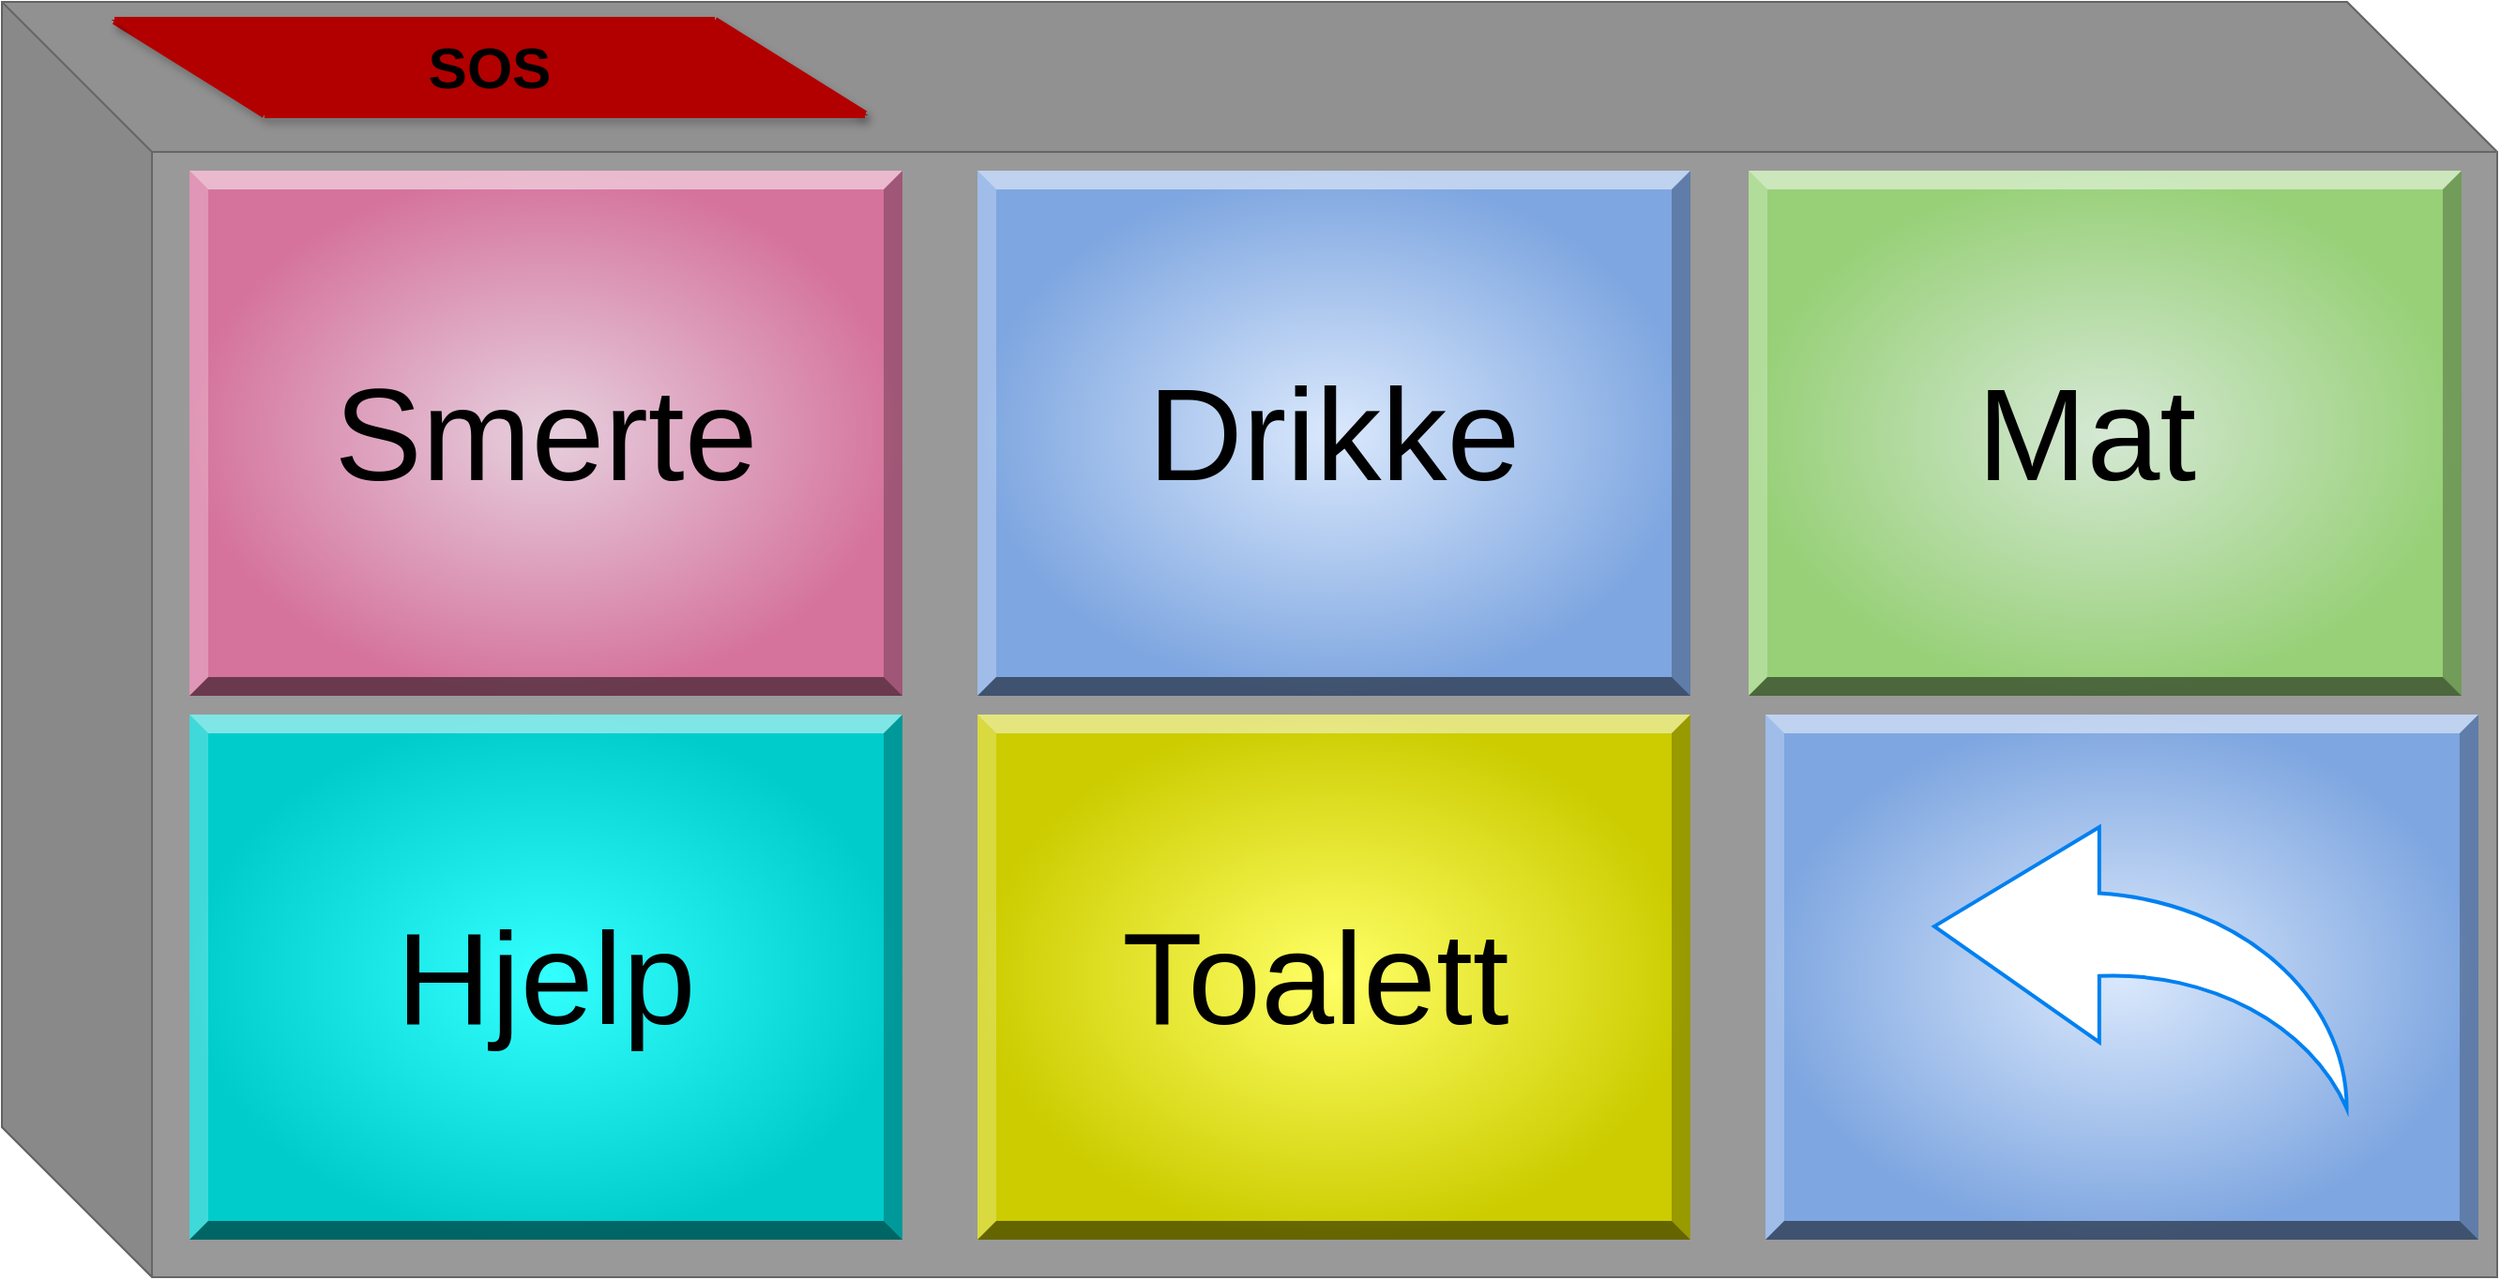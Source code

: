 <mxfile version="23.1.5" type="device">
  <diagram name="Page-1" id="ElxC92-o7pgc_58mzh76">
    <mxGraphModel dx="951" dy="1686" grid="1" gridSize="10" guides="1" tooltips="1" connect="1" arrows="1" fold="1" page="1" pageScale="1" pageWidth="827" pageHeight="1169" math="0" shadow="0">
      <root>
        <mxCell id="0" />
        <mxCell id="1" parent="0" />
        <mxCell id="oD3MLmVL2_50AxEymahu-4" value="" style="shape=cube;whiteSpace=wrap;html=1;boundedLbl=1;backgroundOutline=1;darkOpacity=0.05;darkOpacity2=0.1;direction=east;size=80;fillColor=#999999;strokeColor=#666666;fontColor=#333333;" vertex="1" parent="1">
          <mxGeometry x="120" y="280" width="1330" height="680" as="geometry" />
        </mxCell>
        <mxCell id="oD3MLmVL2_50AxEymahu-10" value="" style="endArrow=none;html=1;rounded=0;strokeWidth=4;shadow=1;fillColor=#e51400;strokeColor=#B20000;" edge="1" parent="1">
          <mxGeometry width="50" height="50" relative="1" as="geometry">
            <mxPoint x="180" y="290" as="sourcePoint" />
            <mxPoint x="260" y="340" as="targetPoint" />
          </mxGeometry>
        </mxCell>
        <mxCell id="oD3MLmVL2_50AxEymahu-11" value="" style="endArrow=none;html=1;rounded=0;strokeWidth=4;shadow=1;fillColor=#e51400;strokeColor=#B20000;" edge="1" parent="1">
          <mxGeometry width="50" height="50" relative="1" as="geometry">
            <mxPoint x="500" y="290" as="sourcePoint" />
            <mxPoint x="580" y="340" as="targetPoint" />
          </mxGeometry>
        </mxCell>
        <mxCell id="oD3MLmVL2_50AxEymahu-12" value="" style="endArrow=none;html=1;rounded=0;strokeWidth=4;shadow=1;fillColor=#e51400;strokeColor=#B20000;" edge="1" parent="1">
          <mxGeometry width="50" height="50" relative="1" as="geometry">
            <mxPoint x="260" y="340" as="sourcePoint" />
            <mxPoint x="580" y="340" as="targetPoint" />
          </mxGeometry>
        </mxCell>
        <mxCell id="oD3MLmVL2_50AxEymahu-13" value="" style="endArrow=none;html=1;rounded=0;strokeWidth=4;shadow=1;fillColor=#e51400;strokeColor=#B20000;" edge="1" parent="1">
          <mxGeometry width="50" height="50" relative="1" as="geometry">
            <mxPoint x="180" y="290" as="sourcePoint" />
            <mxPoint x="500" y="290" as="targetPoint" />
          </mxGeometry>
        </mxCell>
        <mxCell id="oD3MLmVL2_50AxEymahu-16" value="&lt;h1&gt;&lt;font color=&quot;#000000&quot; style=&quot;font-size: 31px;&quot;&gt;SOS&lt;/font&gt;&lt;/h1&gt;" style="text;html=1;align=center;verticalAlign=middle;whiteSpace=wrap;rounded=0;fillColor=#B20000;fontColor=#ffffff;strokeColor=#B20000;gradientColor=none;" vertex="1" parent="1">
          <mxGeometry x="260" y="290" width="240" height="50" as="geometry" />
        </mxCell>
        <mxCell id="oD3MLmVL2_50AxEymahu-18" value="" style="verticalLabelPosition=bottom;verticalAlign=top;html=1;shape=mxgraph.basic.orthogonal_triangle;strokeColor=#B20000;fillColor=#B20000;" vertex="1" parent="1">
          <mxGeometry x="500" y="290" width="80" height="50" as="geometry" />
        </mxCell>
        <mxCell id="oD3MLmVL2_50AxEymahu-20" value="" style="verticalLabelPosition=bottom;verticalAlign=top;html=1;shape=mxgraph.basic.orthogonal_triangle;strokeColor=#B20000;fillColor=#B20000;direction=west;" vertex="1" parent="1">
          <mxGeometry x="180" y="290" width="80" height="50" as="geometry" />
        </mxCell>
        <mxCell id="oD3MLmVL2_50AxEymahu-21" value="&lt;font style=&quot;font-size: 70px;&quot;&gt;Smerte&lt;/font&gt;" style="labelPosition=center;verticalLabelPosition=middle;align=center;html=1;shape=mxgraph.basic.shaded_button;dx=10;fillColor=#e6d0de;strokeColor=#996185;whiteSpace=wrap;gradientColor=#d5739d;gradientDirection=radial;" vertex="1" parent="1">
          <mxGeometry x="220" y="370" width="380" height="280" as="geometry" />
        </mxCell>
        <mxCell id="oD3MLmVL2_50AxEymahu-26" value="&lt;font style=&quot;font-size: 70px;&quot;&gt;Hjelp&lt;/font&gt;" style="labelPosition=center;verticalLabelPosition=middle;align=center;html=1;shape=mxgraph.basic.shaded_button;dx=10;fillColor=#33FFFF;strokeColor=#6c8ebf;whiteSpace=wrap;gradientColor=#00CCCC;gradientDirection=radial;" vertex="1" parent="1">
          <mxGeometry x="220" y="660" width="380" height="280" as="geometry" />
        </mxCell>
        <mxCell id="oD3MLmVL2_50AxEymahu-27" value="&lt;font style=&quot;font-size: 70px;&quot;&gt;Drikke&lt;/font&gt;" style="labelPosition=center;verticalLabelPosition=middle;align=center;html=1;shape=mxgraph.basic.shaded_button;dx=10;fillColor=#dae8fc;strokeColor=#6c8ebf;whiteSpace=wrap;gradientColor=#7ea6e0;gradientDirection=radial;" vertex="1" parent="1">
          <mxGeometry x="640" y="370" width="380" height="280" as="geometry" />
        </mxCell>
        <mxCell id="oD3MLmVL2_50AxEymahu-28" value="&lt;font style=&quot;font-size: 70px;&quot;&gt;Mat&amp;nbsp;&lt;/font&gt;" style="labelPosition=center;verticalLabelPosition=middle;align=center;html=1;shape=mxgraph.basic.shaded_button;dx=10;fillColor=#d5e8d4;strokeColor=#82b366;whiteSpace=wrap;gradientColor=#97d077;gradientDirection=radial;" vertex="1" parent="1">
          <mxGeometry x="1051" y="370" width="380" height="280" as="geometry" />
        </mxCell>
        <mxCell id="oD3MLmVL2_50AxEymahu-29" value="" style="labelPosition=center;verticalLabelPosition=middle;align=center;html=1;shape=mxgraph.basic.shaded_button;dx=10;fillColor=#dae8fc;strokeColor=#6c8ebf;whiteSpace=wrap;gradientColor=#7ea6e0;gradientDirection=radial;" vertex="1" parent="1">
          <mxGeometry x="1060" y="660" width="380" height="280" as="geometry" />
        </mxCell>
        <mxCell id="oD3MLmVL2_50AxEymahu-30" value="&lt;font style=&quot;font-size: 70px;&quot;&gt;Toalett&amp;nbsp;&lt;/font&gt;" style="labelPosition=center;verticalLabelPosition=middle;align=center;html=1;shape=mxgraph.basic.shaded_button;dx=10;fillColor=#FFFF66;strokeColor=#6c8ebf;whiteSpace=wrap;gradientColor=#CCCC00;gradientDirection=radial;" vertex="1" parent="1">
          <mxGeometry x="640" y="660" width="380" height="280" as="geometry" />
        </mxCell>
        <mxCell id="oD3MLmVL2_50AxEymahu-31" value="" style="html=1;verticalLabelPosition=bottom;align=center;labelBackgroundColor=#ffffff;verticalAlign=top;strokeWidth=2;strokeColor=#0080F0;shadow=0;dashed=0;shape=mxgraph.ios7.icons.back;" vertex="1" parent="1">
          <mxGeometry x="1150" y="720" width="220" height="150" as="geometry" />
        </mxCell>
      </root>
    </mxGraphModel>
  </diagram>
</mxfile>
